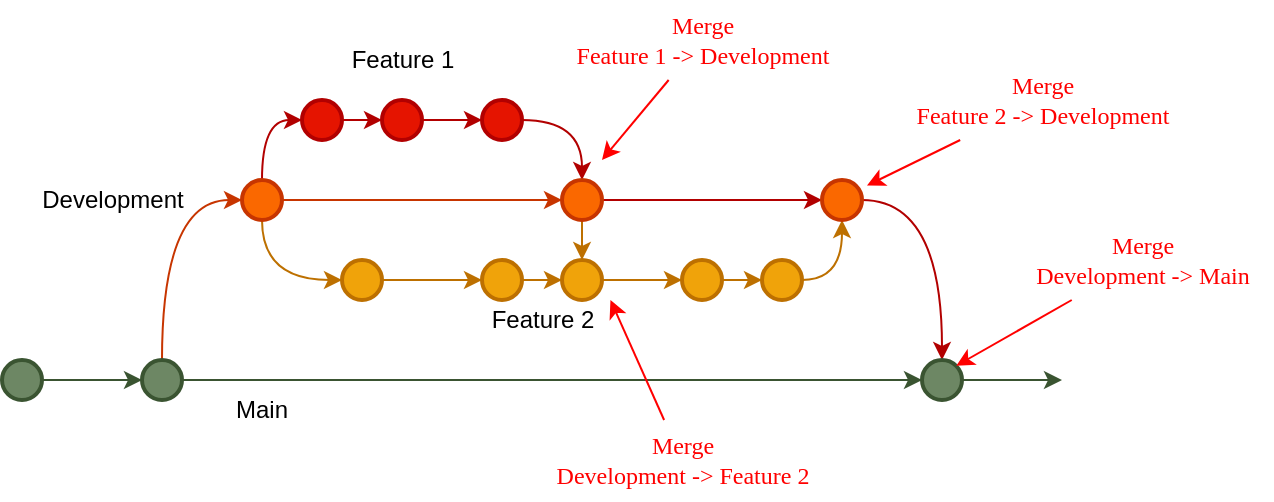 <mxfile version="15.4.0" type="device"><diagram id="QHk7uGKDXU7kNK_wabt8" name="Page-1"><mxGraphModel dx="412" dy="341" grid="1" gridSize="10" guides="1" tooltips="1" connect="1" arrows="1" fold="1" page="1" pageScale="1" pageWidth="850" pageHeight="1100" math="0" shadow="0"><root><mxCell id="0"/><mxCell id="1" parent="0"/><mxCell id="N_w53mqF7lCJfGnnVtON-9" style="edgeStyle=orthogonalEdgeStyle;curved=1;orthogonalLoop=1;jettySize=auto;html=1;entryX=0;entryY=0.5;entryDx=0;entryDy=0;entryPerimeter=0;fillColor=#fa6800;strokeColor=#C73500;" edge="1" parent="1" source="N_w53mqF7lCJfGnnVtON-1" target="N_w53mqF7lCJfGnnVtON-3"><mxGeometry relative="1" as="geometry"><Array as="points"><mxPoint x="130" y="140"/></Array></mxGeometry></mxCell><mxCell id="N_w53mqF7lCJfGnnVtON-35" style="edgeStyle=orthogonalEdgeStyle;curved=1;orthogonalLoop=1;jettySize=auto;html=1;fillColor=#6d8764;strokeColor=#3A5431;" edge="1" parent="1" source="N_w53mqF7lCJfGnnVtON-1" target="N_w53mqF7lCJfGnnVtON-34"><mxGeometry relative="1" as="geometry"/></mxCell><mxCell id="N_w53mqF7lCJfGnnVtON-1" value="" style="strokeWidth=2;html=1;shape=mxgraph.flowchart.start_2;whiteSpace=wrap;aspect=fixed;fillColor=#6d8764;strokeColor=#3A5431;fontColor=#ffffff;" vertex="1" parent="1"><mxGeometry x="120" y="220" width="20" height="20" as="geometry"/></mxCell><mxCell id="N_w53mqF7lCJfGnnVtON-13" style="edgeStyle=orthogonalEdgeStyle;curved=1;orthogonalLoop=1;jettySize=auto;html=1;entryX=0;entryY=0.5;entryDx=0;entryDy=0;entryPerimeter=0;fillColor=#e51400;strokeColor=#B20000;" edge="1" parent="1" source="N_w53mqF7lCJfGnnVtON-3" target="N_w53mqF7lCJfGnnVtON-7"><mxGeometry relative="1" as="geometry"><Array as="points"><mxPoint x="180" y="100"/></Array></mxGeometry></mxCell><mxCell id="N_w53mqF7lCJfGnnVtON-22" style="edgeStyle=orthogonalEdgeStyle;curved=1;orthogonalLoop=1;jettySize=auto;html=1;entryX=0;entryY=0.5;entryDx=0;entryDy=0;entryPerimeter=0;fillColor=#fa6800;strokeColor=#C73500;" edge="1" parent="1" source="N_w53mqF7lCJfGnnVtON-3" target="N_w53mqF7lCJfGnnVtON-19"><mxGeometry relative="1" as="geometry"/></mxCell><mxCell id="N_w53mqF7lCJfGnnVtON-23" style="edgeStyle=orthogonalEdgeStyle;curved=1;orthogonalLoop=1;jettySize=auto;html=1;entryX=0;entryY=0.5;entryDx=0;entryDy=0;entryPerimeter=0;fillColor=#f0a30a;strokeColor=#BD7000;" edge="1" parent="1" source="N_w53mqF7lCJfGnnVtON-3" target="N_w53mqF7lCJfGnnVtON-16"><mxGeometry relative="1" as="geometry"><Array as="points"><mxPoint x="180" y="180"/></Array></mxGeometry></mxCell><mxCell id="N_w53mqF7lCJfGnnVtON-3" value="" style="strokeWidth=2;html=1;shape=mxgraph.flowchart.start_2;whiteSpace=wrap;aspect=fixed;fillColor=#fa6800;strokeColor=#C73500;fontColor=#000000;" vertex="1" parent="1"><mxGeometry x="170" y="130" width="20" height="20" as="geometry"/></mxCell><mxCell id="N_w53mqF7lCJfGnnVtON-14" style="edgeStyle=orthogonalEdgeStyle;curved=1;orthogonalLoop=1;jettySize=auto;html=1;entryX=0;entryY=0.5;entryDx=0;entryDy=0;entryPerimeter=0;fillColor=#e51400;strokeColor=#B20000;" edge="1" parent="1" source="N_w53mqF7lCJfGnnVtON-7" target="N_w53mqF7lCJfGnnVtON-11"><mxGeometry relative="1" as="geometry"/></mxCell><mxCell id="N_w53mqF7lCJfGnnVtON-7" value="" style="strokeWidth=2;html=1;shape=mxgraph.flowchart.start_2;whiteSpace=wrap;aspect=fixed;fillColor=#e51400;strokeColor=#B20000;fontColor=#ffffff;" vertex="1" parent="1"><mxGeometry x="200" y="90" width="20" height="20" as="geometry"/></mxCell><mxCell id="N_w53mqF7lCJfGnnVtON-15" style="edgeStyle=orthogonalEdgeStyle;curved=1;orthogonalLoop=1;jettySize=auto;html=1;entryX=0;entryY=0.5;entryDx=0;entryDy=0;entryPerimeter=0;fillColor=#e51400;strokeColor=#B20000;" edge="1" parent="1" source="N_w53mqF7lCJfGnnVtON-11" target="N_w53mqF7lCJfGnnVtON-12"><mxGeometry relative="1" as="geometry"/></mxCell><mxCell id="N_w53mqF7lCJfGnnVtON-11" value="" style="strokeWidth=2;html=1;shape=mxgraph.flowchart.start_2;whiteSpace=wrap;aspect=fixed;fillColor=#e51400;strokeColor=#B20000;fontColor=#ffffff;" vertex="1" parent="1"><mxGeometry x="240" y="90" width="20" height="20" as="geometry"/></mxCell><mxCell id="N_w53mqF7lCJfGnnVtON-21" style="edgeStyle=orthogonalEdgeStyle;curved=1;orthogonalLoop=1;jettySize=auto;html=1;entryX=0.5;entryY=0;entryDx=0;entryDy=0;entryPerimeter=0;fillColor=#e51400;strokeColor=#B20000;" edge="1" parent="1" source="N_w53mqF7lCJfGnnVtON-12" target="N_w53mqF7lCJfGnnVtON-19"><mxGeometry relative="1" as="geometry"/></mxCell><mxCell id="N_w53mqF7lCJfGnnVtON-12" value="" style="strokeWidth=2;html=1;shape=mxgraph.flowchart.start_2;whiteSpace=wrap;aspect=fixed;fillColor=#e51400;strokeColor=#B20000;fontColor=#ffffff;" vertex="1" parent="1"><mxGeometry x="290" y="90" width="20" height="20" as="geometry"/></mxCell><mxCell id="N_w53mqF7lCJfGnnVtON-24" style="edgeStyle=orthogonalEdgeStyle;curved=1;orthogonalLoop=1;jettySize=auto;html=1;entryX=0;entryY=0.5;entryDx=0;entryDy=0;entryPerimeter=0;fillColor=#f0a30a;strokeColor=#BD7000;" edge="1" parent="1" source="N_w53mqF7lCJfGnnVtON-16" target="N_w53mqF7lCJfGnnVtON-17"><mxGeometry relative="1" as="geometry"/></mxCell><mxCell id="N_w53mqF7lCJfGnnVtON-16" value="" style="strokeWidth=2;html=1;shape=mxgraph.flowchart.start_2;whiteSpace=wrap;aspect=fixed;fillColor=#f0a30a;strokeColor=#BD7000;fontColor=#000000;" vertex="1" parent="1"><mxGeometry x="220" y="170" width="20" height="20" as="geometry"/></mxCell><mxCell id="N_w53mqF7lCJfGnnVtON-27" style="edgeStyle=orthogonalEdgeStyle;curved=1;orthogonalLoop=1;jettySize=auto;html=1;entryX=0;entryY=0.5;entryDx=0;entryDy=0;entryPerimeter=0;fillColor=#f0a30a;strokeColor=#BD7000;" edge="1" parent="1" source="N_w53mqF7lCJfGnnVtON-17" target="N_w53mqF7lCJfGnnVtON-25"><mxGeometry relative="1" as="geometry"/></mxCell><mxCell id="N_w53mqF7lCJfGnnVtON-17" value="" style="strokeWidth=2;html=1;shape=mxgraph.flowchart.start_2;whiteSpace=wrap;aspect=fixed;fillColor=#f0a30a;strokeColor=#BD7000;fontColor=#000000;" vertex="1" parent="1"><mxGeometry x="290" y="170" width="20" height="20" as="geometry"/></mxCell><mxCell id="N_w53mqF7lCJfGnnVtON-30" style="edgeStyle=orthogonalEdgeStyle;curved=1;orthogonalLoop=1;jettySize=auto;html=1;entryX=0;entryY=0.5;entryDx=0;entryDy=0;entryPerimeter=0;fillColor=#f0a30a;strokeColor=#BD7000;" edge="1" parent="1" source="N_w53mqF7lCJfGnnVtON-18" target="N_w53mqF7lCJfGnnVtON-29"><mxGeometry relative="1" as="geometry"/></mxCell><mxCell id="N_w53mqF7lCJfGnnVtON-18" value="" style="strokeWidth=2;html=1;shape=mxgraph.flowchart.start_2;whiteSpace=wrap;aspect=fixed;fillColor=#f0a30a;strokeColor=#BD7000;fontColor=#000000;" vertex="1" parent="1"><mxGeometry x="390" y="170" width="20" height="20" as="geometry"/></mxCell><mxCell id="N_w53mqF7lCJfGnnVtON-26" style="edgeStyle=orthogonalEdgeStyle;curved=1;orthogonalLoop=1;jettySize=auto;html=1;fillColor=#f0a30a;strokeColor=#BD7000;" edge="1" parent="1" source="N_w53mqF7lCJfGnnVtON-19" target="N_w53mqF7lCJfGnnVtON-25"><mxGeometry relative="1" as="geometry"/></mxCell><mxCell id="N_w53mqF7lCJfGnnVtON-33" style="edgeStyle=orthogonalEdgeStyle;curved=1;orthogonalLoop=1;jettySize=auto;html=1;entryX=0;entryY=0.5;entryDx=0;entryDy=0;entryPerimeter=0;fillColor=#e51400;strokeColor=#B20000;" edge="1" parent="1" source="N_w53mqF7lCJfGnnVtON-19" target="N_w53mqF7lCJfGnnVtON-31"><mxGeometry relative="1" as="geometry"/></mxCell><mxCell id="N_w53mqF7lCJfGnnVtON-19" value="" style="strokeWidth=2;html=1;shape=mxgraph.flowchart.start_2;whiteSpace=wrap;aspect=fixed;fillColor=#fa6800;strokeColor=#C73500;fontColor=#000000;" vertex="1" parent="1"><mxGeometry x="330" y="130" width="20" height="20" as="geometry"/></mxCell><mxCell id="N_w53mqF7lCJfGnnVtON-28" style="edgeStyle=orthogonalEdgeStyle;curved=1;orthogonalLoop=1;jettySize=auto;html=1;fillColor=#f0a30a;strokeColor=#BD7000;" edge="1" parent="1" source="N_w53mqF7lCJfGnnVtON-25"><mxGeometry relative="1" as="geometry"><mxPoint x="390" y="180" as="targetPoint"/></mxGeometry></mxCell><mxCell id="N_w53mqF7lCJfGnnVtON-25" value="" style="strokeWidth=2;html=1;shape=mxgraph.flowchart.start_2;whiteSpace=wrap;aspect=fixed;fillColor=#f0a30a;strokeColor=#BD7000;fontColor=#000000;" vertex="1" parent="1"><mxGeometry x="330" y="170" width="20" height="20" as="geometry"/></mxCell><mxCell id="N_w53mqF7lCJfGnnVtON-32" style="edgeStyle=orthogonalEdgeStyle;curved=1;orthogonalLoop=1;jettySize=auto;html=1;entryX=0.5;entryY=1;entryDx=0;entryDy=0;entryPerimeter=0;fillColor=#f0a30a;strokeColor=#BD7000;" edge="1" parent="1" source="N_w53mqF7lCJfGnnVtON-29" target="N_w53mqF7lCJfGnnVtON-31"><mxGeometry relative="1" as="geometry"/></mxCell><mxCell id="N_w53mqF7lCJfGnnVtON-29" value="" style="strokeWidth=2;html=1;shape=mxgraph.flowchart.start_2;whiteSpace=wrap;aspect=fixed;fillColor=#f0a30a;strokeColor=#BD7000;fontColor=#000000;" vertex="1" parent="1"><mxGeometry x="430" y="170" width="20" height="20" as="geometry"/></mxCell><mxCell id="N_w53mqF7lCJfGnnVtON-36" style="edgeStyle=orthogonalEdgeStyle;curved=1;orthogonalLoop=1;jettySize=auto;html=1;entryX=0.5;entryY=0;entryDx=0;entryDy=0;entryPerimeter=0;fillColor=#e51400;strokeColor=#B20000;" edge="1" parent="1" source="N_w53mqF7lCJfGnnVtON-31" target="N_w53mqF7lCJfGnnVtON-34"><mxGeometry relative="1" as="geometry"/></mxCell><mxCell id="N_w53mqF7lCJfGnnVtON-31" value="" style="strokeWidth=2;html=1;shape=mxgraph.flowchart.start_2;whiteSpace=wrap;aspect=fixed;fillColor=#fa6800;strokeColor=#C73500;fontColor=#000000;" vertex="1" parent="1"><mxGeometry x="460" y="130" width="20" height="20" as="geometry"/></mxCell><mxCell id="N_w53mqF7lCJfGnnVtON-45" style="edgeStyle=orthogonalEdgeStyle;curved=1;orthogonalLoop=1;jettySize=auto;html=1;fillColor=#6d8764;strokeColor=#3A5431;" edge="1" parent="1" source="N_w53mqF7lCJfGnnVtON-34"><mxGeometry relative="1" as="geometry"><mxPoint x="580.0" y="230" as="targetPoint"/></mxGeometry></mxCell><mxCell id="N_w53mqF7lCJfGnnVtON-34" value="" style="strokeWidth=2;html=1;shape=mxgraph.flowchart.start_2;whiteSpace=wrap;aspect=fixed;fillColor=#6d8764;strokeColor=#3A5431;fontColor=#ffffff;" vertex="1" parent="1"><mxGeometry x="510" y="220" width="20" height="20" as="geometry"/></mxCell><mxCell id="N_w53mqF7lCJfGnnVtON-37" value="Main" style="text;html=1;strokeColor=none;fillColor=none;align=center;verticalAlign=middle;whiteSpace=wrap;rounded=0;" vertex="1" parent="1"><mxGeometry x="150" y="230" width="60" height="30" as="geometry"/></mxCell><mxCell id="N_w53mqF7lCJfGnnVtON-38" value="Development" style="text;html=1;align=center;verticalAlign=middle;resizable=0;points=[];autosize=1;strokeColor=none;fillColor=none;" vertex="1" parent="1"><mxGeometry x="60" y="130" width="90" height="20" as="geometry"/></mxCell><mxCell id="N_w53mqF7lCJfGnnVtON-40" value="Feature 1" style="text;html=1;align=center;verticalAlign=middle;resizable=0;points=[];autosize=1;strokeColor=none;fillColor=none;" vertex="1" parent="1"><mxGeometry x="215" y="60" width="70" height="20" as="geometry"/></mxCell><mxCell id="N_w53mqF7lCJfGnnVtON-41" value="Feature 2" style="text;html=1;align=center;verticalAlign=middle;resizable=0;points=[];autosize=1;strokeColor=none;fillColor=none;" vertex="1" parent="1"><mxGeometry x="285" y="190" width="70" height="20" as="geometry"/></mxCell><mxCell id="N_w53mqF7lCJfGnnVtON-44" style="edgeStyle=orthogonalEdgeStyle;curved=1;orthogonalLoop=1;jettySize=auto;html=1;entryX=0;entryY=0.5;entryDx=0;entryDy=0;entryPerimeter=0;fillColor=#6d8764;strokeColor=#3A5431;" edge="1" parent="1" source="N_w53mqF7lCJfGnnVtON-42" target="N_w53mqF7lCJfGnnVtON-1"><mxGeometry relative="1" as="geometry"/></mxCell><mxCell id="N_w53mqF7lCJfGnnVtON-42" value="" style="strokeWidth=2;html=1;shape=mxgraph.flowchart.start_2;whiteSpace=wrap;aspect=fixed;fillColor=#6d8764;strokeColor=#3A5431;fontColor=#ffffff;" vertex="1" parent="1"><mxGeometry x="50" y="220" width="20" height="20" as="geometry"/></mxCell><mxCell id="N_w53mqF7lCJfGnnVtON-49" style="edgeStyle=none;rounded=0;orthogonalLoop=1;jettySize=auto;html=1;strokeColor=#FF0000;" edge="1" parent="1" source="N_w53mqF7lCJfGnnVtON-46"><mxGeometry relative="1" as="geometry"><mxPoint x="350.0" y="120.0" as="targetPoint"/></mxGeometry></mxCell><mxCell id="N_w53mqF7lCJfGnnVtON-46" value="&lt;font face=&quot;Comic Sans MS&quot; color=&quot;#ff0000&quot;&gt;Merge&lt;br&gt;Feature 1 -&amp;gt; Development&lt;/font&gt;" style="text;html=1;align=center;verticalAlign=middle;resizable=0;points=[];autosize=1;strokeColor=none;fillColor=none;" vertex="1" parent="1"><mxGeometry x="320" y="40" width="160" height="40" as="geometry"/></mxCell><mxCell id="N_w53mqF7lCJfGnnVtON-51" style="edgeStyle=none;rounded=0;orthogonalLoop=1;jettySize=auto;html=1;entryX=0.989;entryY=0.002;entryDx=0;entryDy=0;entryPerimeter=0;strokeColor=#FF0000;" edge="1" parent="1" source="N_w53mqF7lCJfGnnVtON-50" target="N_w53mqF7lCJfGnnVtON-41"><mxGeometry relative="1" as="geometry"/></mxCell><mxCell id="N_w53mqF7lCJfGnnVtON-50" value="&lt;font face=&quot;Comic Sans MS&quot;&gt;Merge&lt;br&gt;Development -&amp;gt; Feature 2&lt;/font&gt;" style="text;html=1;align=center;verticalAlign=middle;resizable=0;points=[];autosize=1;strokeColor=none;fillColor=none;fontColor=#FF0000;" vertex="1" parent="1"><mxGeometry x="310" y="250" width="160" height="40" as="geometry"/></mxCell><mxCell id="N_w53mqF7lCJfGnnVtON-53" style="edgeStyle=none;rounded=0;orthogonalLoop=1;jettySize=auto;html=1;entryX=1.124;entryY=0.14;entryDx=0;entryDy=0;entryPerimeter=0;fontColor=#FF0000;strokeColor=#FF0000;" edge="1" parent="1" source="N_w53mqF7lCJfGnnVtON-52" target="N_w53mqF7lCJfGnnVtON-31"><mxGeometry relative="1" as="geometry"/></mxCell><mxCell id="N_w53mqF7lCJfGnnVtON-52" value="&lt;font face=&quot;Comic Sans MS&quot; color=&quot;#ff0000&quot;&gt;Merge&lt;br&gt;Feature 2 -&amp;gt; Development&lt;/font&gt;" style="text;html=1;align=center;verticalAlign=middle;resizable=0;points=[];autosize=1;strokeColor=none;fillColor=none;" vertex="1" parent="1"><mxGeometry x="490" y="70" width="160" height="40" as="geometry"/></mxCell><mxCell id="N_w53mqF7lCJfGnnVtON-55" style="edgeStyle=none;rounded=0;orthogonalLoop=1;jettySize=auto;html=1;entryX=0.855;entryY=0.145;entryDx=0;entryDy=0;entryPerimeter=0;fontColor=#FF0000;strokeColor=#FF0000;" edge="1" parent="1" source="N_w53mqF7lCJfGnnVtON-54" target="N_w53mqF7lCJfGnnVtON-34"><mxGeometry relative="1" as="geometry"/></mxCell><mxCell id="N_w53mqF7lCJfGnnVtON-54" value="&lt;font face=&quot;Comic Sans MS&quot; color=&quot;#ff0000&quot;&gt;Merge&lt;br&gt;Development -&amp;gt; Main&lt;/font&gt;" style="text;html=1;align=center;verticalAlign=middle;resizable=0;points=[];autosize=1;strokeColor=none;fillColor=none;" vertex="1" parent="1"><mxGeometry x="555" y="150" width="130" height="40" as="geometry"/></mxCell></root></mxGraphModel></diagram></mxfile>
